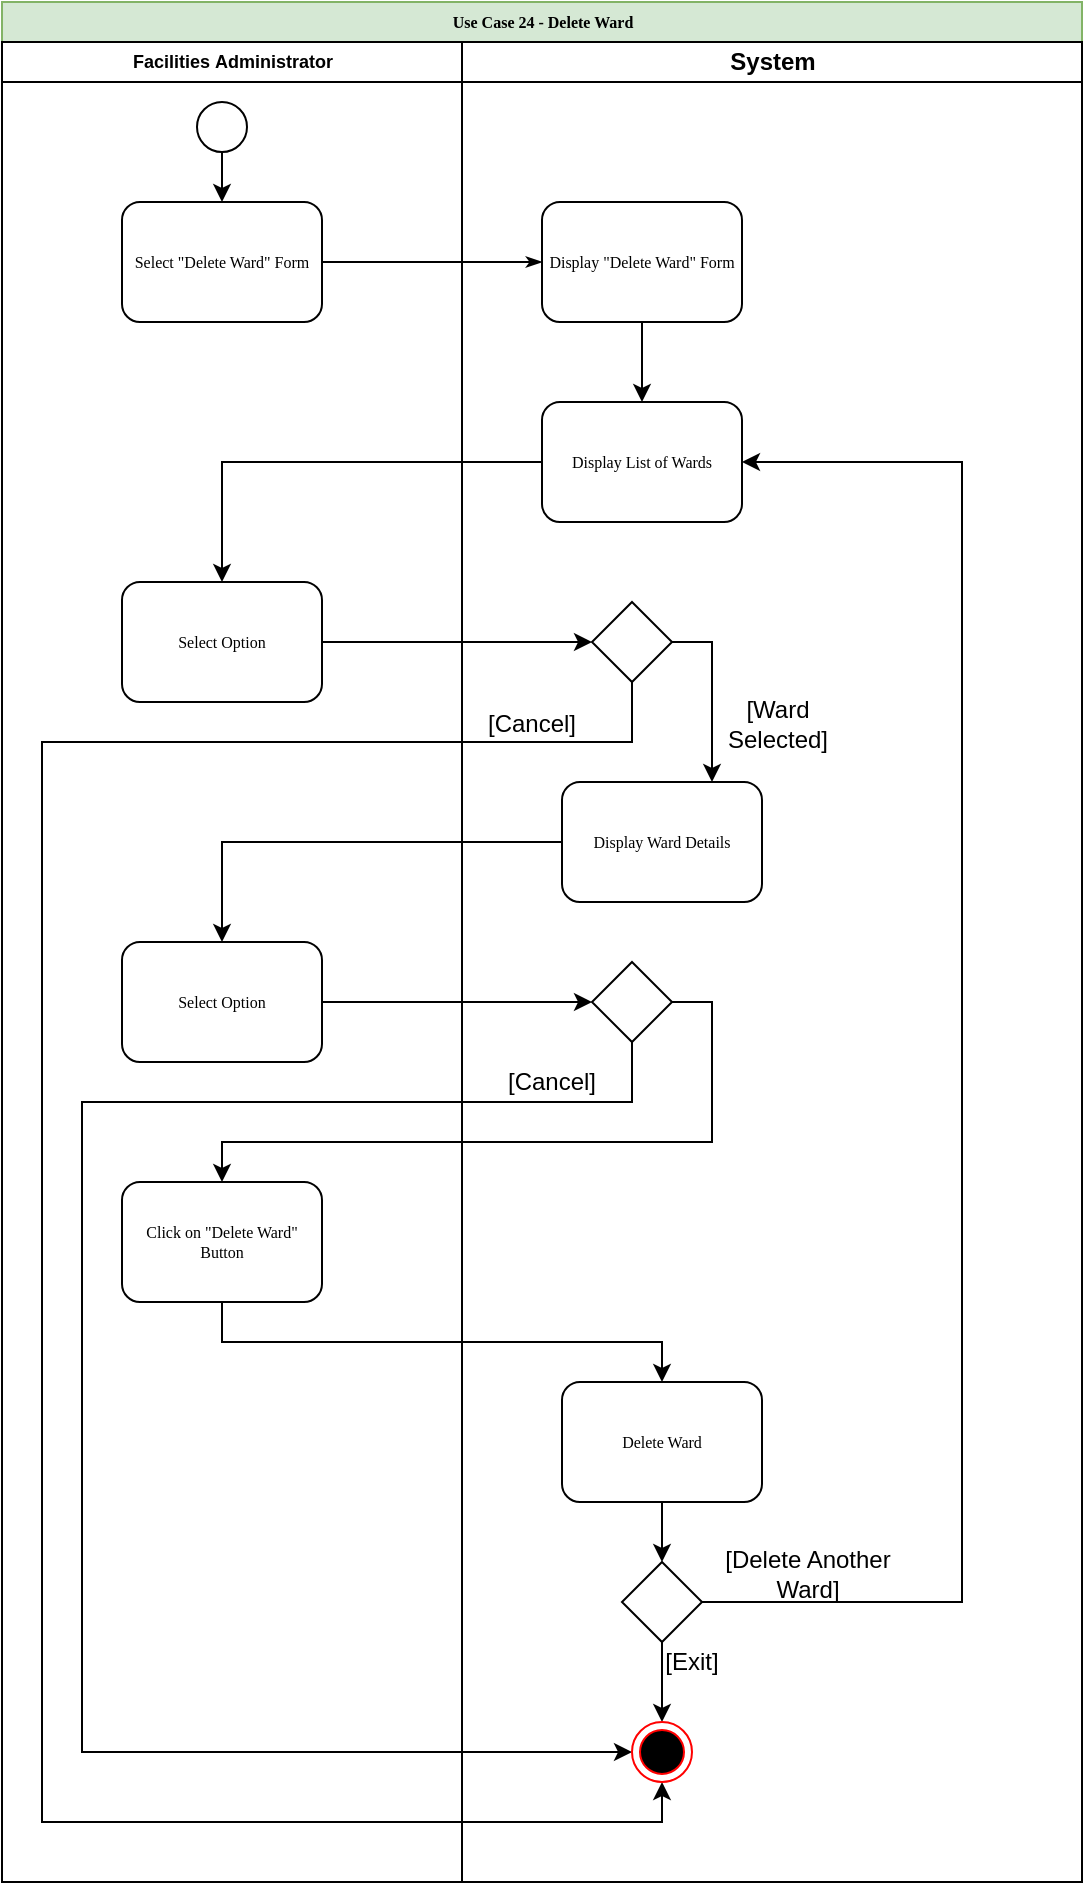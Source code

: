 <mxfile version="13.1.5" type="device"><diagram name="Page-1" id="74e2e168-ea6b-b213-b513-2b3c1d86103e"><mxGraphModel dx="1038" dy="548" grid="1" gridSize="10" guides="1" tooltips="1" connect="1" arrows="1" fold="1" page="1" pageScale="1" pageWidth="1100" pageHeight="850" background="#ffffff" math="0" shadow="0"><root><mxCell id="0"/><mxCell id="1" parent="0"/><mxCell id="77e6c97f196da883-1" value="Use Case 24 - Delete Ward" style="swimlane;html=1;childLayout=stackLayout;startSize=20;rounded=0;shadow=0;labelBackgroundColor=none;strokeWidth=1;fontFamily=Verdana;fontSize=8;align=center;fillColor=#d5e8d4;strokeColor=#82b366;" parent="1" vertex="1"><mxGeometry x="40" y="60" width="540" height="940" as="geometry"/></mxCell><mxCell id="77e6c97f196da883-2" value="&lt;span lang=&quot;EN-NZ&quot; style=&quot;font-size: 9px ; font-family: &amp;#34;arial&amp;#34; , sans-serif&quot;&gt;Facilities&amp;nbsp;&lt;/span&gt;Administrator" style="swimlane;html=1;startSize=20;fontSize=9;" parent="77e6c97f196da883-1" vertex="1"><mxGeometry y="20" width="230" height="920" as="geometry"/></mxCell><mxCell id="ZdBTL1t5dG3beJrsOJjh-3" value="" style="edgeStyle=orthogonalEdgeStyle;rounded=0;orthogonalLoop=1;jettySize=auto;html=1;" parent="77e6c97f196da883-2" source="ZdBTL1t5dG3beJrsOJjh-1" target="77e6c97f196da883-8" edge="1"><mxGeometry relative="1" as="geometry"/></mxCell><mxCell id="ZdBTL1t5dG3beJrsOJjh-1" value="" style="ellipse;whiteSpace=wrap;html=1;aspect=fixed;" parent="77e6c97f196da883-2" vertex="1"><mxGeometry x="97.5" y="30" width="25" height="25" as="geometry"/></mxCell><mxCell id="77e6c97f196da883-8" value="Select &quot;Delete Ward&quot; Form" style="rounded=1;whiteSpace=wrap;html=1;shadow=0;labelBackgroundColor=none;strokeWidth=1;fontFamily=Verdana;fontSize=8;align=center;" parent="77e6c97f196da883-2" vertex="1"><mxGeometry x="60" y="80" width="100" height="60" as="geometry"/></mxCell><mxCell id="3hQ6ydGFBJXENkssHdCG-2" value="Select Option" style="rounded=1;whiteSpace=wrap;html=1;shadow=0;labelBackgroundColor=none;strokeWidth=1;fontFamily=Verdana;fontSize=8;align=center;" parent="77e6c97f196da883-2" vertex="1"><mxGeometry x="60" y="270" width="100" height="60" as="geometry"/></mxCell><mxCell id="77e6c97f196da883-9" value="Select Option" style="rounded=1;whiteSpace=wrap;html=1;shadow=0;labelBackgroundColor=none;strokeWidth=1;fontFamily=Verdana;fontSize=8;align=center;" parent="77e6c97f196da883-2" vertex="1"><mxGeometry x="60" y="450" width="100" height="60" as="geometry"/></mxCell><mxCell id="3hQ6ydGFBJXENkssHdCG-20" value="Click on &quot;Delete Ward&quot; Button" style="rounded=1;whiteSpace=wrap;html=1;shadow=0;labelBackgroundColor=none;strokeWidth=1;fontFamily=Verdana;fontSize=8;align=center;" parent="77e6c97f196da883-2" vertex="1"><mxGeometry x="60" y="570" width="100" height="60" as="geometry"/></mxCell><mxCell id="77e6c97f196da883-26" style="edgeStyle=orthogonalEdgeStyle;rounded=1;html=1;labelBackgroundColor=none;startArrow=none;startFill=0;startSize=5;endArrow=classicThin;endFill=1;endSize=5;jettySize=auto;orthogonalLoop=1;strokeWidth=1;fontFamily=Verdana;fontSize=8" parent="77e6c97f196da883-1" source="77e6c97f196da883-8" target="77e6c97f196da883-11" edge="1"><mxGeometry relative="1" as="geometry"/></mxCell><mxCell id="3hQ6ydGFBJXENkssHdCG-4" style="edgeStyle=orthogonalEdgeStyle;rounded=0;orthogonalLoop=1;jettySize=auto;html=1;exitX=0;exitY=0.5;exitDx=0;exitDy=0;entryX=0.5;entryY=0;entryDx=0;entryDy=0;fontSize=9;" parent="77e6c97f196da883-1" source="3hQ6ydGFBJXENkssHdCG-1" target="3hQ6ydGFBJXENkssHdCG-2" edge="1"><mxGeometry relative="1" as="geometry"/></mxCell><mxCell id="3hQ6ydGFBJXENkssHdCG-5" style="edgeStyle=orthogonalEdgeStyle;rounded=0;orthogonalLoop=1;jettySize=auto;html=1;exitX=1;exitY=0.5;exitDx=0;exitDy=0;entryX=0;entryY=0.5;entryDx=0;entryDy=0;fontSize=9;" parent="77e6c97f196da883-1" source="3hQ6ydGFBJXENkssHdCG-2" target="3hQ6ydGFBJXENkssHdCG-3" edge="1"><mxGeometry relative="1" as="geometry"/></mxCell><mxCell id="3hQ6ydGFBJXENkssHdCG-11" style="edgeStyle=orthogonalEdgeStyle;rounded=0;orthogonalLoop=1;jettySize=auto;html=1;exitX=0;exitY=0.5;exitDx=0;exitDy=0;entryX=0.5;entryY=0;entryDx=0;entryDy=0;fontSize=9;" parent="77e6c97f196da883-1" source="3hQ6ydGFBJXENkssHdCG-9" target="77e6c97f196da883-9" edge="1"><mxGeometry relative="1" as="geometry"/></mxCell><mxCell id="RLfrG3dv_iuilS1uaBm0-4" style="edgeStyle=orthogonalEdgeStyle;rounded=0;orthogonalLoop=1;jettySize=auto;html=1;exitX=1;exitY=0.5;exitDx=0;exitDy=0;entryX=0;entryY=0.5;entryDx=0;entryDy=0;fontSize=9;" parent="77e6c97f196da883-1" source="77e6c97f196da883-9" target="ZdBTL1t5dG3beJrsOJjh-27" edge="1"><mxGeometry relative="1" as="geometry"/></mxCell><mxCell id="RLfrG3dv_iuilS1uaBm0-8" style="edgeStyle=orthogonalEdgeStyle;rounded=0;orthogonalLoop=1;jettySize=auto;html=1;exitX=0.5;exitY=1;exitDx=0;exitDy=0;entryX=0.5;entryY=0;entryDx=0;entryDy=0;fontSize=9;" parent="77e6c97f196da883-1" source="3hQ6ydGFBJXENkssHdCG-20" target="RLfrG3dv_iuilS1uaBm0-7" edge="1"><mxGeometry relative="1" as="geometry"/></mxCell><mxCell id="RLfrG3dv_iuilS1uaBm0-14" style="edgeStyle=orthogonalEdgeStyle;rounded=0;orthogonalLoop=1;jettySize=auto;html=1;exitX=1;exitY=0.5;exitDx=0;exitDy=0;entryX=0.5;entryY=0;entryDx=0;entryDy=0;fontSize=9;" parent="77e6c97f196da883-1" source="ZdBTL1t5dG3beJrsOJjh-27" target="3hQ6ydGFBJXENkssHdCG-20" edge="1"><mxGeometry relative="1" as="geometry"><Array as="points"><mxPoint x="355" y="500"/><mxPoint x="355" y="570"/><mxPoint x="110" y="570"/></Array></mxGeometry></mxCell><mxCell id="77e6c97f196da883-3" value="System" style="swimlane;html=1;startSize=20;" parent="77e6c97f196da883-1" vertex="1"><mxGeometry x="230" y="20" width="310" height="920" as="geometry"/></mxCell><mxCell id="3hQ6ydGFBJXENkssHdCG-7" value="[Cancel]" style="text;html=1;strokeColor=none;fillColor=none;align=center;verticalAlign=middle;whiteSpace=wrap;rounded=0;" parent="77e6c97f196da883-3" vertex="1"><mxGeometry y="331" width="70" height="20" as="geometry"/></mxCell><mxCell id="RLfrG3dv_iuilS1uaBm0-5" value="[Cancel]" style="text;html=1;strokeColor=none;fillColor=none;align=center;verticalAlign=middle;whiteSpace=wrap;rounded=0;" parent="77e6c97f196da883-3" vertex="1"><mxGeometry x="10" y="510" width="70" height="20" as="geometry"/></mxCell><mxCell id="RLfrG3dv_iuilS1uaBm0-9" style="edgeStyle=orthogonalEdgeStyle;rounded=0;orthogonalLoop=1;jettySize=auto;html=1;exitX=0.5;exitY=1;exitDx=0;exitDy=0;entryX=0.5;entryY=0;entryDx=0;entryDy=0;fontSize=9;" parent="77e6c97f196da883-3" source="RLfrG3dv_iuilS1uaBm0-7" target="3hQ6ydGFBJXENkssHdCG-22" edge="1"><mxGeometry relative="1" as="geometry"/></mxCell><mxCell id="RLfrG3dv_iuilS1uaBm0-10" style="edgeStyle=orthogonalEdgeStyle;rounded=0;orthogonalLoop=1;jettySize=auto;html=1;exitX=0.5;exitY=1;exitDx=0;exitDy=0;entryX=0.5;entryY=0;entryDx=0;entryDy=0;fontSize=9;" parent="77e6c97f196da883-3" source="3hQ6ydGFBJXENkssHdCG-22" target="ZdBTL1t5dG3beJrsOJjh-24" edge="1"><mxGeometry relative="1" as="geometry"/></mxCell><mxCell id="RLfrG3dv_iuilS1uaBm0-13" style="edgeStyle=orthogonalEdgeStyle;rounded=0;orthogonalLoop=1;jettySize=auto;html=1;exitX=0.5;exitY=1;exitDx=0;exitDy=0;entryX=0;entryY=0.5;entryDx=0;entryDy=0;fontSize=9;" parent="77e6c97f196da883-3" source="ZdBTL1t5dG3beJrsOJjh-27" target="ZdBTL1t5dG3beJrsOJjh-24" edge="1"><mxGeometry relative="1" as="geometry"><Array as="points"><mxPoint x="85" y="530"/><mxPoint x="-190" y="530"/><mxPoint x="-190" y="855"/></Array></mxGeometry></mxCell><mxCell id="ZdBTL1t5dG3beJrsOJjh-27" value="" style="rhombus;whiteSpace=wrap;html=1;" parent="77e6c97f196da883-3" vertex="1"><mxGeometry x="65" y="460" width="40" height="40" as="geometry"/></mxCell><mxCell id="3hQ6ydGFBJXENkssHdCG-30" style="edgeStyle=orthogonalEdgeStyle;rounded=0;orthogonalLoop=1;jettySize=auto;html=1;exitX=0.5;exitY=1;exitDx=0;exitDy=0;entryX=0.5;entryY=1;entryDx=0;entryDy=0;fontSize=9;" parent="77e6c97f196da883-3" source="3hQ6ydGFBJXENkssHdCG-3" target="ZdBTL1t5dG3beJrsOJjh-24" edge="1"><mxGeometry relative="1" as="geometry"><Array as="points"><mxPoint x="85" y="350"/><mxPoint x="-210" y="350"/><mxPoint x="-210" y="890"/><mxPoint x="100" y="890"/></Array></mxGeometry></mxCell><mxCell id="3hQ6ydGFBJXENkssHdCG-31" style="edgeStyle=orthogonalEdgeStyle;rounded=0;orthogonalLoop=1;jettySize=auto;html=1;exitX=1;exitY=0.5;exitDx=0;exitDy=0;entryX=0.75;entryY=0;entryDx=0;entryDy=0;fontSize=9;" parent="77e6c97f196da883-3" source="3hQ6ydGFBJXENkssHdCG-3" target="3hQ6ydGFBJXENkssHdCG-9" edge="1"><mxGeometry relative="1" as="geometry"/></mxCell><mxCell id="3hQ6ydGFBJXENkssHdCG-3" value="" style="rhombus;whiteSpace=wrap;html=1;" parent="77e6c97f196da883-3" vertex="1"><mxGeometry x="65" y="280" width="40" height="40" as="geometry"/></mxCell><mxCell id="3hQ6ydGFBJXENkssHdCG-26" style="edgeStyle=orthogonalEdgeStyle;rounded=0;orthogonalLoop=1;jettySize=auto;html=1;exitX=0.5;exitY=1;exitDx=0;exitDy=0;entryX=0.5;entryY=0;entryDx=0;entryDy=0;fontSize=9;" parent="77e6c97f196da883-3" source="77e6c97f196da883-11" target="3hQ6ydGFBJXENkssHdCG-1" edge="1"><mxGeometry relative="1" as="geometry"/></mxCell><mxCell id="77e6c97f196da883-11" value="Display &quot;Delete Ward&quot; Form" style="rounded=1;whiteSpace=wrap;html=1;shadow=0;labelBackgroundColor=none;strokeWidth=1;fontFamily=Verdana;fontSize=8;align=center;" parent="77e6c97f196da883-3" vertex="1"><mxGeometry x="40" y="80" width="100" height="60" as="geometry"/></mxCell><mxCell id="3hQ6ydGFBJXENkssHdCG-1" value="Display List of Wards" style="rounded=1;whiteSpace=wrap;html=1;shadow=0;labelBackgroundColor=none;strokeWidth=1;fontFamily=Verdana;fontSize=8;align=center;" parent="77e6c97f196da883-3" vertex="1"><mxGeometry x="40" y="180" width="100" height="60" as="geometry"/></mxCell><mxCell id="3hQ6ydGFBJXENkssHdCG-32" style="edgeStyle=orthogonalEdgeStyle;rounded=0;orthogonalLoop=1;jettySize=auto;html=1;exitX=1;exitY=0.5;exitDx=0;exitDy=0;entryX=1;entryY=0.5;entryDx=0;entryDy=0;fontSize=9;" parent="77e6c97f196da883-3" source="3hQ6ydGFBJXENkssHdCG-22" target="3hQ6ydGFBJXENkssHdCG-1" edge="1"><mxGeometry relative="1" as="geometry"><Array as="points"><mxPoint x="250" y="780"/><mxPoint x="250" y="210"/></Array></mxGeometry></mxCell><mxCell id="ZdBTL1t5dG3beJrsOJjh-24" value="" style="ellipse;html=1;shape=endState;fillColor=#000000;strokeColor=#ff0000;" parent="77e6c97f196da883-3" vertex="1"><mxGeometry x="85" y="840" width="30" height="30" as="geometry"/></mxCell><mxCell id="3hQ6ydGFBJXENkssHdCG-9" value="Display Ward Details" style="rounded=1;whiteSpace=wrap;html=1;shadow=0;labelBackgroundColor=none;strokeWidth=1;fontFamily=Verdana;fontSize=8;align=center;" parent="77e6c97f196da883-3" vertex="1"><mxGeometry x="50" y="370" width="100" height="60" as="geometry"/></mxCell><mxCell id="RLfrG3dv_iuilS1uaBm0-7" value="Delete Ward" style="rounded=1;whiteSpace=wrap;html=1;shadow=0;labelBackgroundColor=none;strokeWidth=1;fontFamily=Verdana;fontSize=8;align=center;" parent="77e6c97f196da883-3" vertex="1"><mxGeometry x="50" y="670" width="100" height="60" as="geometry"/></mxCell><mxCell id="3hQ6ydGFBJXENkssHdCG-22" value="" style="rhombus;whiteSpace=wrap;html=1;" parent="77e6c97f196da883-3" vertex="1"><mxGeometry x="80" y="760" width="40" height="40" as="geometry"/></mxCell><mxCell id="3hQ6ydGFBJXENkssHdCG-27" value="[Exit]" style="text;html=1;strokeColor=none;fillColor=none;align=center;verticalAlign=middle;whiteSpace=wrap;rounded=0;" parent="77e6c97f196da883-3" vertex="1"><mxGeometry x="80" y="800" width="70" height="20" as="geometry"/></mxCell><mxCell id="3hQ6ydGFBJXENkssHdCG-6" value="[Ward Selected]" style="text;html=1;strokeColor=none;fillColor=none;align=center;verticalAlign=middle;whiteSpace=wrap;rounded=0;" parent="77e6c97f196da883-3" vertex="1"><mxGeometry x="123" y="331" width="70" height="20" as="geometry"/></mxCell><mxCell id="ZdBTL1t5dG3beJrsOJjh-45" value="[Delete Another Ward]" style="text;html=1;strokeColor=none;fillColor=none;align=center;verticalAlign=middle;whiteSpace=wrap;rounded=0;" parent="77e6c97f196da883-3" vertex="1"><mxGeometry x="123" y="756" width="100" height="20" as="geometry"/></mxCell></root></mxGraphModel></diagram></mxfile>